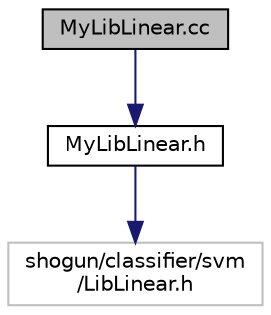 digraph "MyLibLinear.cc"
{
 // LATEX_PDF_SIZE
  edge [fontname="Helvetica",fontsize="10",labelfontname="Helvetica",labelfontsize="10"];
  node [fontname="Helvetica",fontsize="10",shape=record];
  Node1 [label="MyLibLinear.cc",height=0.2,width=0.4,color="black", fillcolor="grey75", style="filled", fontcolor="black",tooltip=" "];
  Node1 -> Node2 [color="midnightblue",fontsize="10",style="solid",fontname="Helvetica"];
  Node2 [label="MyLibLinear.h",height=0.2,width=0.4,color="black", fillcolor="white", style="filled",URL="$de/db3/MyLibLinear_8h.html",tooltip=" "];
  Node2 -> Node3 [color="midnightblue",fontsize="10",style="solid",fontname="Helvetica"];
  Node3 [label="shogun/classifier/svm\l/LibLinear.h",height=0.2,width=0.4,color="grey75", fillcolor="white", style="filled",tooltip=" "];
}

